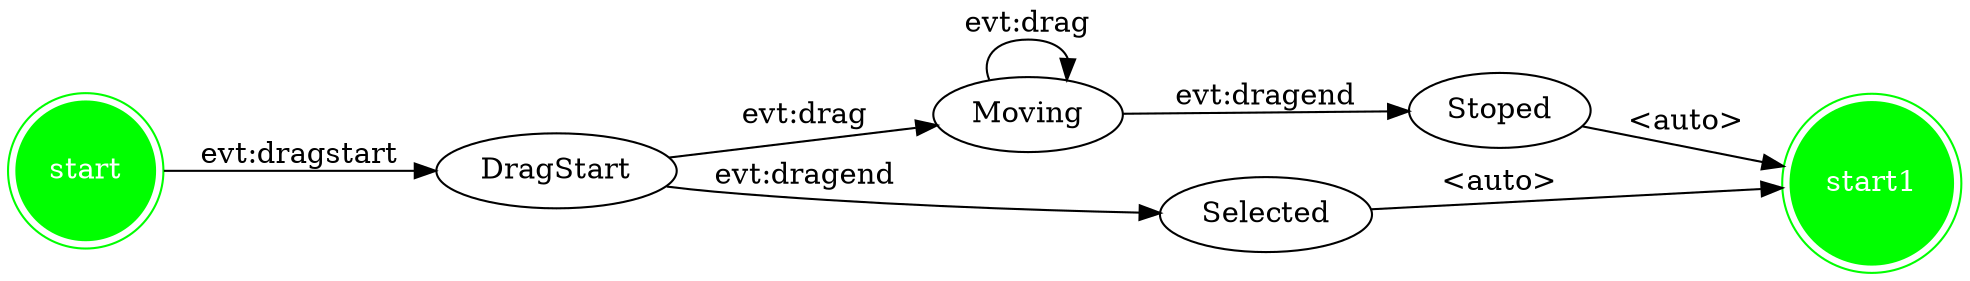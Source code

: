 digraph {

	rankdir="LR"

	node[shape=doublecircle, style=filled]
	node[color=green, fillcolor=green,fontcolor=white]
	start
	start1
	node[color=red, fillcolor=red]
	node[shape=ellipse]
	node[color=black, fillcolor=white, fontcolor=black]
	start -> DragStart[label="evt:dragstart"];
	DragStart -> Moving[label="evt:drag"];
	Moving -> Moving[label="evt:drag"]
	Moving -> Stoped[label="evt:dragend"];
	Stoped -> start1[label="<auto>"];

	DragStart -> Selected[label="evt:dragend"]
	Selected -> start1[label="<auto>"]


}